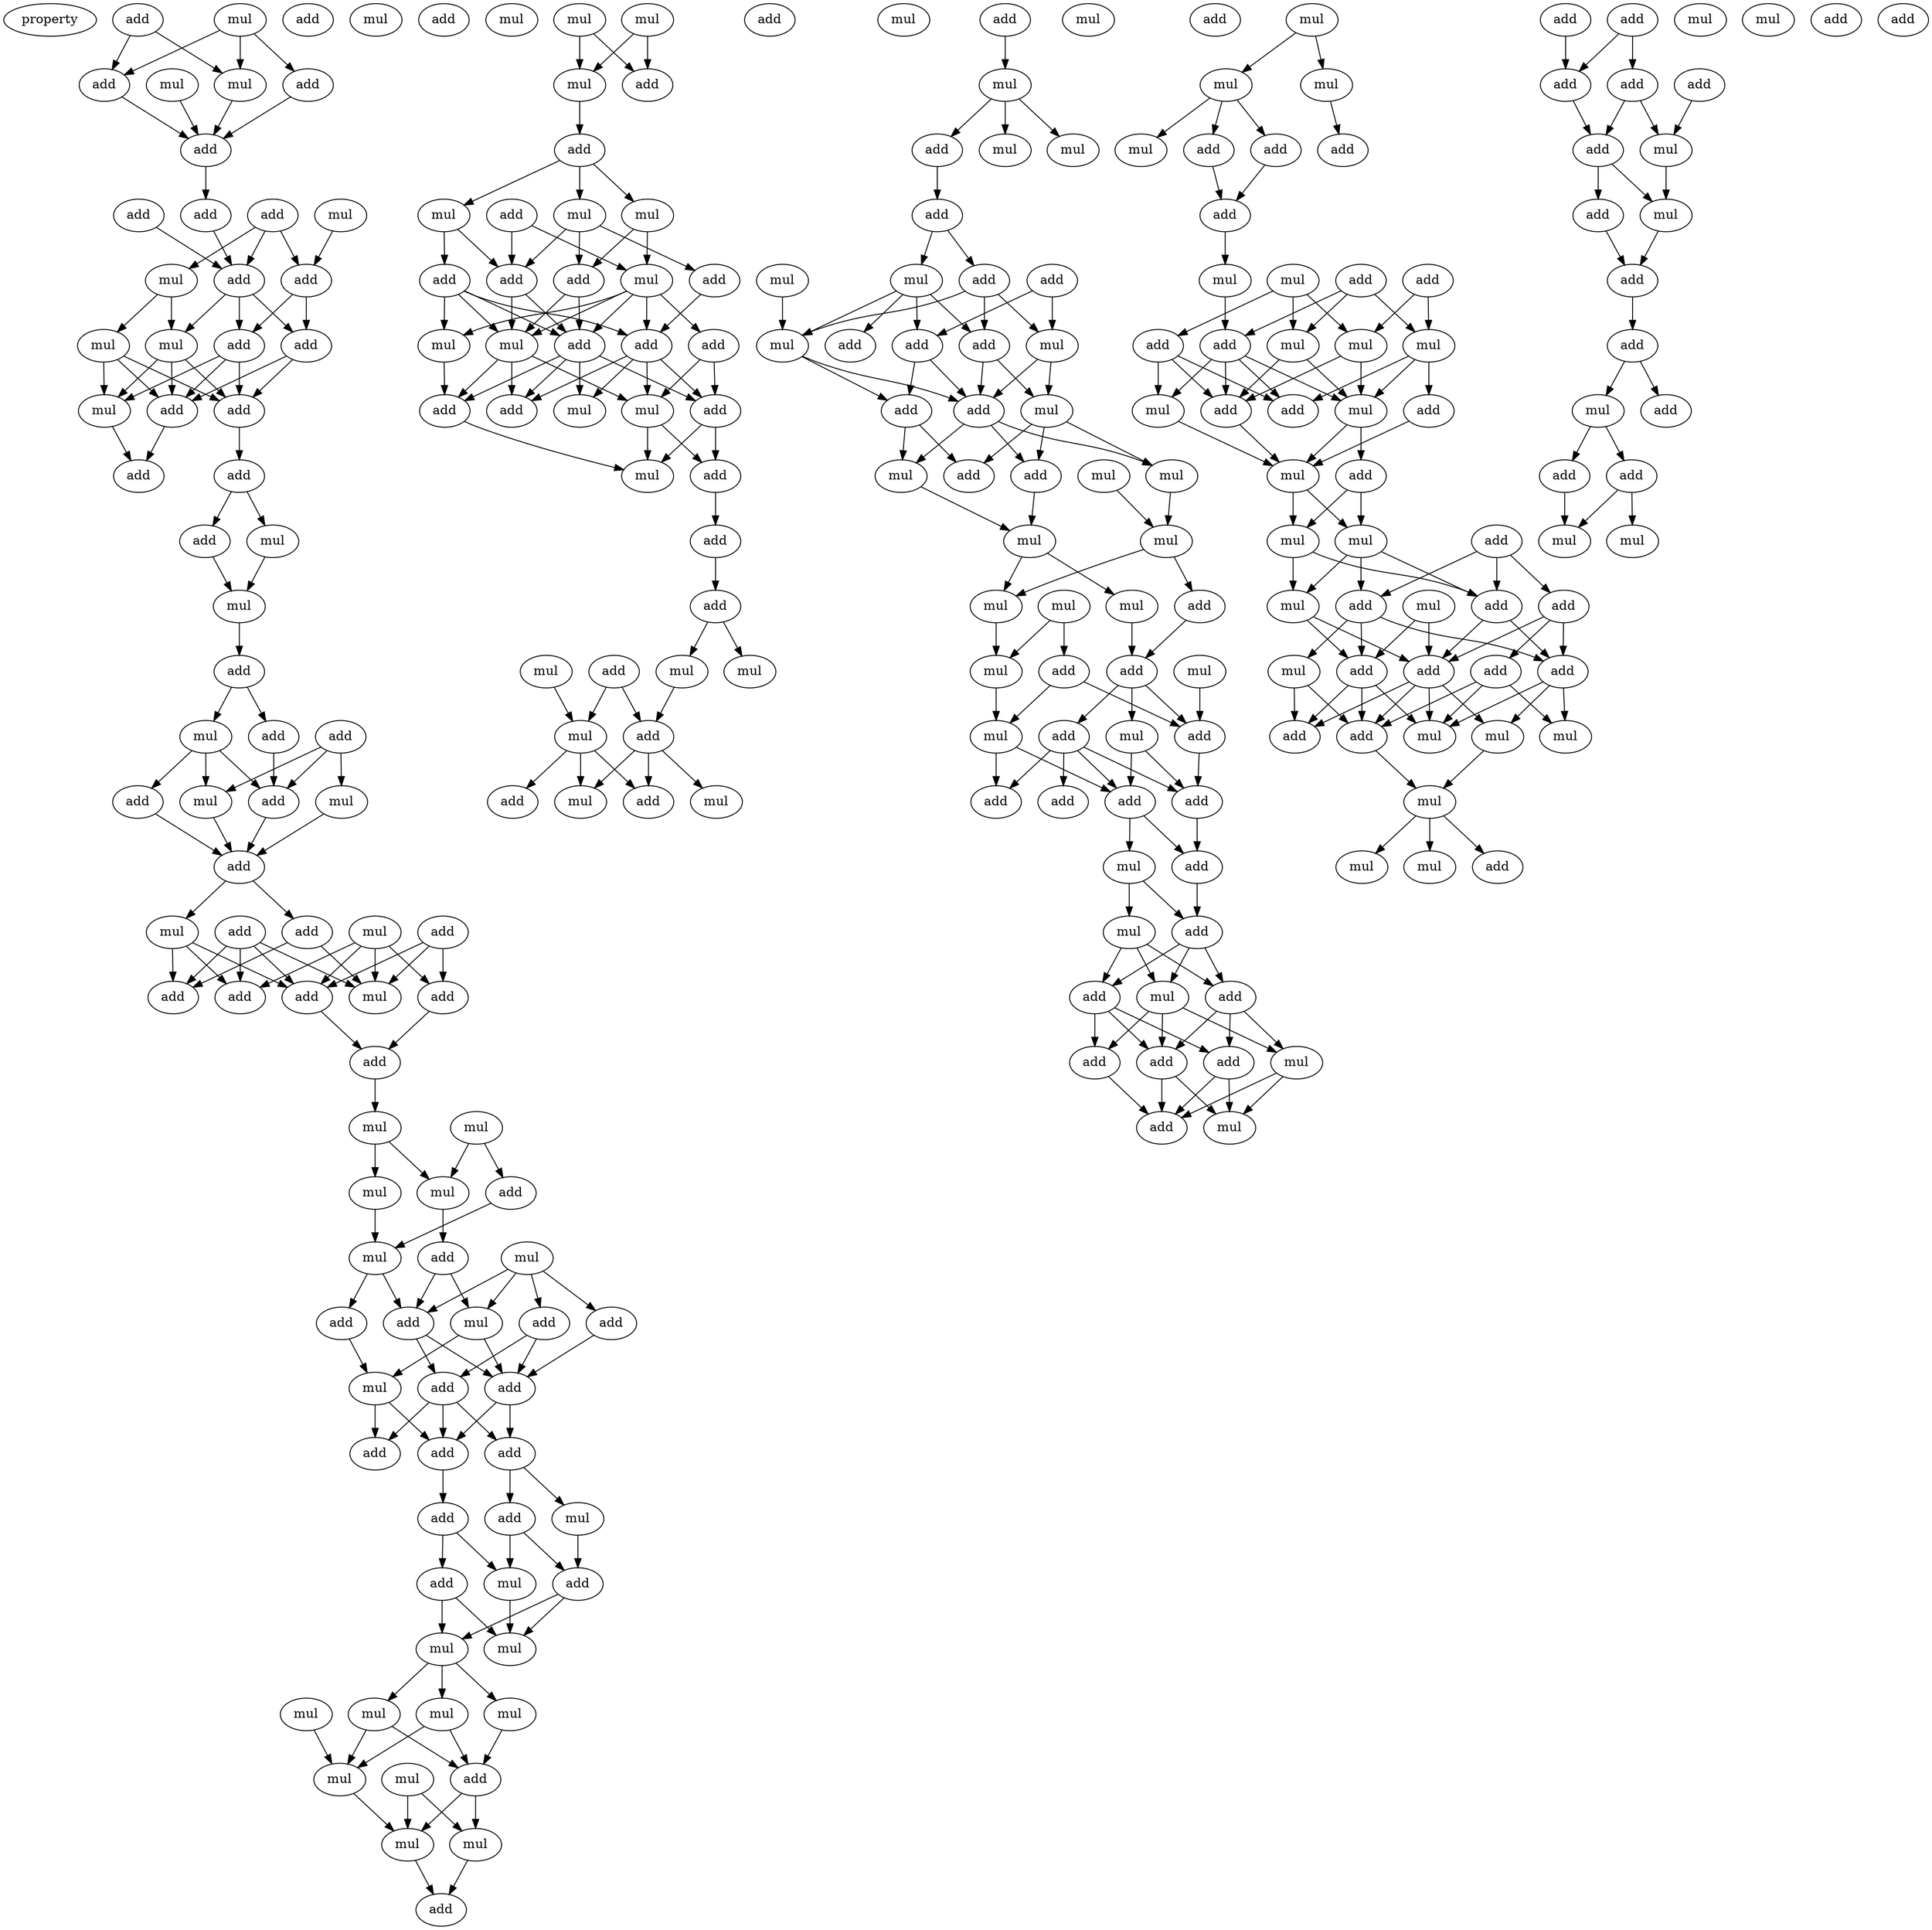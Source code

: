 digraph {
    node [fontcolor=black]
    property [mul=2,lf=1.8]
    0 [ label = add ];
    1 [ label = mul ];
    2 [ label = add ];
    3 [ label = mul ];
    4 [ label = add ];
    5 [ label = mul ];
    6 [ label = add ];
    7 [ label = add ];
    8 [ label = add ];
    9 [ label = mul ];
    10 [ label = add ];
    11 [ label = add ];
    12 [ label = mul ];
    13 [ label = add ];
    14 [ label = add ];
    15 [ label = mul ];
    16 [ label = add ];
    17 [ label = mul ];
    18 [ label = add ];
    19 [ label = mul ];
    20 [ label = add ];
    21 [ label = add ];
    22 [ label = add ];
    23 [ label = add ];
    24 [ label = add ];
    25 [ label = mul ];
    26 [ label = add ];
    27 [ label = mul ];
    28 [ label = mul ];
    29 [ label = add ];
    30 [ label = add ];
    31 [ label = add ];
    32 [ label = mul ];
    33 [ label = mul ];
    34 [ label = mul ];
    35 [ label = add ];
    36 [ label = add ];
    37 [ label = add ];
    38 [ label = add ];
    39 [ label = add ];
    40 [ label = mul ];
    41 [ label = add ];
    42 [ label = mul ];
    43 [ label = add ];
    44 [ label = add ];
    45 [ label = add ];
    46 [ label = add ];
    47 [ label = mul ];
    48 [ label = add ];
    49 [ label = mul ];
    50 [ label = mul ];
    51 [ label = mul ];
    52 [ label = mul ];
    53 [ label = mul ];
    54 [ label = add ];
    55 [ label = mul ];
    56 [ label = mul ];
    57 [ label = add ];
    58 [ label = add ];
    59 [ label = mul ];
    60 [ label = add ];
    61 [ label = add ];
    62 [ label = add ];
    63 [ label = add ];
    64 [ label = add ];
    65 [ label = mul ];
    66 [ label = add ];
    67 [ label = add ];
    68 [ label = add ];
    69 [ label = add ];
    70 [ label = add ];
    71 [ label = mul ];
    72 [ label = add ];
    73 [ label = add ];
    74 [ label = mul ];
    75 [ label = mul ];
    76 [ label = mul ];
    77 [ label = mul ];
    78 [ label = mul ];
    79 [ label = mul ];
    80 [ label = mul ];
    81 [ label = mul ];
    82 [ label = add ];
    83 [ label = mul ];
    84 [ label = mul ];
    85 [ label = mul ];
    86 [ label = add ];
    87 [ label = mul ];
    88 [ label = mul ];
    89 [ label = mul ];
    90 [ label = add ];
    91 [ label = add ];
    92 [ label = add ];
    93 [ label = mul ];
    94 [ label = mul ];
    95 [ label = mul ];
    96 [ label = add ];
    97 [ label = add ];
    98 [ label = add ];
    99 [ label = add ];
    100 [ label = add ];
    101 [ label = mul ];
    102 [ label = add ];
    103 [ label = mul ];
    104 [ label = add ];
    105 [ label = add ];
    106 [ label = mul ];
    107 [ label = mul ];
    108 [ label = add ];
    109 [ label = add ];
    110 [ label = add ];
    111 [ label = mul ];
    112 [ label = add ];
    113 [ label = mul ];
    114 [ label = add ];
    115 [ label = mul ];
    116 [ label = add ];
    117 [ label = mul ];
    118 [ label = mul ];
    119 [ label = add ];
    120 [ label = mul ];
    121 [ label = mul ];
    122 [ label = add ];
    123 [ label = mul ];
    124 [ label = mul ];
    125 [ label = add ];
    126 [ label = add ];
    127 [ label = add ];
    128 [ label = mul ];
    129 [ label = add ];
    130 [ label = mul ];
    131 [ label = mul ];
    132 [ label = mul ];
    133 [ label = add ];
    134 [ label = mul ];
    135 [ label = mul ];
    136 [ label = add ];
    137 [ label = add ];
    138 [ label = mul ];
    139 [ label = add ];
    140 [ label = add ];
    141 [ label = add ];
    142 [ label = mul ];
    143 [ label = add ];
    144 [ label = mul ];
    145 [ label = add ];
    146 [ label = mul ];
    147 [ label = mul ];
    148 [ label = mul ];
    149 [ label = add ];
    150 [ label = add ];
    151 [ label = mul ];
    152 [ label = mul ];
    153 [ label = mul ];
    154 [ label = mul ];
    155 [ label = mul ];
    156 [ label = add ];
    157 [ label = add ];
    158 [ label = add ];
    159 [ label = mul ];
    160 [ label = mul ];
    161 [ label = add ];
    162 [ label = add ];
    163 [ label = mul ];
    164 [ label = mul ];
    165 [ label = add ];
    166 [ label = add ];
    167 [ label = add ];
    168 [ label = add ];
    169 [ label = add ];
    170 [ label = mul ];
    171 [ label = add ];
    172 [ label = mul ];
    173 [ label = mul ];
    174 [ label = add ];
    175 [ label = add ];
    176 [ label = add ];
    177 [ label = add ];
    178 [ label = add ];
    179 [ label = mul ];
    180 [ label = add ];
    181 [ label = mul ];
    182 [ label = add ];
    183 [ label = mul ];
    184 [ label = mul ];
    185 [ label = mul ];
    186 [ label = mul ];
    187 [ label = add ];
    188 [ label = add ];
    189 [ label = add ];
    190 [ label = add ];
    191 [ label = add ];
    192 [ label = mul ];
    193 [ label = add ];
    194 [ label = mul ];
    195 [ label = mul ];
    196 [ label = mul ];
    197 [ label = mul ];
    198 [ label = add ];
    199 [ label = add ];
    200 [ label = add ];
    201 [ label = add ];
    202 [ label = mul ];
    203 [ label = mul ];
    204 [ label = add ];
    205 [ label = mul ];
    206 [ label = add ];
    207 [ label = add ];
    208 [ label = mul ];
    209 [ label = mul ];
    210 [ label = add ];
    211 [ label = mul ];
    212 [ label = mul ];
    213 [ label = add ];
    214 [ label = add ];
    215 [ label = add ];
    216 [ label = add ];
    217 [ label = mul ];
    218 [ label = add ];
    219 [ label = add ];
    220 [ label = add ];
    221 [ label = mul ];
    222 [ label = mul ];
    223 [ label = add ];
    224 [ label = mul ];
    225 [ label = mul ];
    226 [ label = mul ];
    227 [ label = mul ];
    228 [ label = add ];
    229 [ label = add ];
    230 [ label = add ];
    231 [ label = add ];
    232 [ label = add ];
    233 [ label = mul ];
    234 [ label = add ];
    235 [ label = mul ];
    236 [ label = add ];
    237 [ label = mul ];
    238 [ label = add ];
    239 [ label = add ];
    240 [ label = mul ];
    241 [ label = add ];
    242 [ label = mul ];
    243 [ label = add ];
    244 [ label = add ];
    245 [ label = add ];
    246 [ label = add ];
    247 [ label = mul ];
    248 [ label = mul ];
    249 [ label = add ];
    0 -> 2 [ name = 0 ];
    0 -> 5 [ name = 1 ];
    1 -> 2 [ name = 2 ];
    1 -> 5 [ name = 3 ];
    1 -> 6 [ name = 4 ];
    2 -> 7 [ name = 5 ];
    3 -> 7 [ name = 6 ];
    5 -> 7 [ name = 7 ];
    6 -> 7 [ name = 8 ];
    7 -> 10 [ name = 9 ];
    8 -> 14 [ name = 10 ];
    9 -> 13 [ name = 11 ];
    10 -> 14 [ name = 12 ];
    11 -> 12 [ name = 13 ];
    11 -> 13 [ name = 14 ];
    11 -> 14 [ name = 15 ];
    12 -> 15 [ name = 16 ];
    12 -> 17 [ name = 17 ];
    13 -> 16 [ name = 18 ];
    13 -> 18 [ name = 19 ];
    14 -> 15 [ name = 20 ];
    14 -> 16 [ name = 21 ];
    14 -> 18 [ name = 22 ];
    15 -> 19 [ name = 23 ];
    15 -> 20 [ name = 24 ];
    15 -> 21 [ name = 25 ];
    16 -> 20 [ name = 26 ];
    16 -> 21 [ name = 27 ];
    17 -> 19 [ name = 28 ];
    17 -> 20 [ name = 29 ];
    17 -> 21 [ name = 30 ];
    18 -> 19 [ name = 31 ];
    18 -> 20 [ name = 32 ];
    18 -> 21 [ name = 33 ];
    19 -> 23 [ name = 34 ];
    20 -> 23 [ name = 35 ];
    21 -> 22 [ name = 36 ];
    22 -> 24 [ name = 37 ];
    22 -> 27 [ name = 38 ];
    24 -> 28 [ name = 39 ];
    27 -> 28 [ name = 40 ];
    28 -> 29 [ name = 41 ];
    29 -> 31 [ name = 42 ];
    29 -> 32 [ name = 43 ];
    30 -> 33 [ name = 44 ];
    30 -> 34 [ name = 45 ];
    30 -> 35 [ name = 46 ];
    31 -> 35 [ name = 47 ];
    32 -> 34 [ name = 48 ];
    32 -> 35 [ name = 49 ];
    32 -> 36 [ name = 50 ];
    33 -> 37 [ name = 51 ];
    34 -> 37 [ name = 52 ];
    35 -> 37 [ name = 53 ];
    36 -> 37 [ name = 54 ];
    37 -> 38 [ name = 55 ];
    37 -> 40 [ name = 56 ];
    38 -> 46 [ name = 57 ];
    38 -> 47 [ name = 58 ];
    39 -> 43 [ name = 59 ];
    39 -> 44 [ name = 60 ];
    39 -> 47 [ name = 61 ];
    40 -> 44 [ name = 62 ];
    40 -> 45 [ name = 63 ];
    40 -> 46 [ name = 64 ];
    41 -> 44 [ name = 65 ];
    41 -> 45 [ name = 66 ];
    41 -> 46 [ name = 67 ];
    41 -> 47 [ name = 68 ];
    42 -> 43 [ name = 69 ];
    42 -> 44 [ name = 70 ];
    42 -> 45 [ name = 71 ];
    42 -> 47 [ name = 72 ];
    43 -> 48 [ name = 73 ];
    44 -> 48 [ name = 74 ];
    48 -> 51 [ name = 75 ];
    49 -> 53 [ name = 76 ];
    49 -> 54 [ name = 77 ];
    51 -> 52 [ name = 78 ];
    51 -> 53 [ name = 79 ];
    52 -> 55 [ name = 80 ];
    53 -> 57 [ name = 81 ];
    54 -> 55 [ name = 82 ];
    55 -> 58 [ name = 83 ];
    55 -> 61 [ name = 84 ];
    56 -> 58 [ name = 85 ];
    56 -> 59 [ name = 86 ];
    56 -> 60 [ name = 87 ];
    56 -> 62 [ name = 88 ];
    57 -> 58 [ name = 89 ];
    57 -> 59 [ name = 90 ];
    58 -> 63 [ name = 91 ];
    58 -> 64 [ name = 92 ];
    59 -> 64 [ name = 93 ];
    59 -> 65 [ name = 94 ];
    60 -> 63 [ name = 95 ];
    60 -> 64 [ name = 96 ];
    61 -> 65 [ name = 97 ];
    62 -> 64 [ name = 98 ];
    63 -> 66 [ name = 99 ];
    63 -> 67 [ name = 100 ];
    63 -> 68 [ name = 101 ];
    64 -> 66 [ name = 102 ];
    64 -> 68 [ name = 103 ];
    65 -> 66 [ name = 104 ];
    65 -> 67 [ name = 105 ];
    66 -> 69 [ name = 106 ];
    68 -> 70 [ name = 107 ];
    68 -> 71 [ name = 108 ];
    69 -> 72 [ name = 109 ];
    69 -> 74 [ name = 110 ];
    70 -> 73 [ name = 111 ];
    70 -> 74 [ name = 112 ];
    71 -> 73 [ name = 113 ];
    72 -> 75 [ name = 114 ];
    72 -> 76 [ name = 115 ];
    73 -> 75 [ name = 116 ];
    73 -> 76 [ name = 117 ];
    74 -> 75 [ name = 118 ];
    76 -> 78 [ name = 119 ];
    76 -> 79 [ name = 120 ];
    76 -> 80 [ name = 121 ];
    77 -> 83 [ name = 122 ];
    78 -> 82 [ name = 123 ];
    78 -> 83 [ name = 124 ];
    79 -> 82 [ name = 125 ];
    79 -> 83 [ name = 126 ];
    80 -> 82 [ name = 127 ];
    81 -> 84 [ name = 128 ];
    81 -> 85 [ name = 129 ];
    82 -> 84 [ name = 130 ];
    82 -> 85 [ name = 131 ];
    83 -> 85 [ name = 132 ];
    84 -> 86 [ name = 133 ];
    85 -> 86 [ name = 134 ];
    87 -> 89 [ name = 135 ];
    87 -> 90 [ name = 136 ];
    88 -> 89 [ name = 137 ];
    88 -> 90 [ name = 138 ];
    89 -> 92 [ name = 139 ];
    92 -> 93 [ name = 140 ];
    92 -> 94 [ name = 141 ];
    92 -> 95 [ name = 142 ];
    93 -> 97 [ name = 143 ];
    93 -> 98 [ name = 144 ];
    93 -> 100 [ name = 145 ];
    94 -> 98 [ name = 146 ];
    94 -> 101 [ name = 147 ];
    95 -> 99 [ name = 148 ];
    95 -> 100 [ name = 149 ];
    96 -> 100 [ name = 150 ];
    96 -> 101 [ name = 151 ];
    97 -> 104 [ name = 152 ];
    98 -> 102 [ name = 153 ];
    98 -> 106 [ name = 154 ];
    99 -> 102 [ name = 155 ];
    99 -> 103 [ name = 156 ];
    99 -> 104 [ name = 157 ];
    99 -> 106 [ name = 158 ];
    100 -> 102 [ name = 159 ];
    100 -> 106 [ name = 160 ];
    101 -> 102 [ name = 161 ];
    101 -> 103 [ name = 162 ];
    101 -> 104 [ name = 163 ];
    101 -> 105 [ name = 164 ];
    101 -> 106 [ name = 165 ];
    102 -> 108 [ name = 166 ];
    102 -> 109 [ name = 167 ];
    102 -> 110 [ name = 168 ];
    102 -> 111 [ name = 169 ];
    103 -> 108 [ name = 170 ];
    104 -> 107 [ name = 171 ];
    104 -> 109 [ name = 172 ];
    104 -> 110 [ name = 173 ];
    104 -> 111 [ name = 174 ];
    105 -> 107 [ name = 175 ];
    105 -> 109 [ name = 176 ];
    106 -> 107 [ name = 177 ];
    106 -> 108 [ name = 178 ];
    106 -> 110 [ name = 179 ];
    107 -> 112 [ name = 180 ];
    107 -> 113 [ name = 181 ];
    108 -> 113 [ name = 182 ];
    109 -> 112 [ name = 183 ];
    109 -> 113 [ name = 184 ];
    112 -> 114 [ name = 185 ];
    114 -> 116 [ name = 186 ];
    116 -> 117 [ name = 187 ];
    116 -> 118 [ name = 188 ];
    117 -> 122 [ name = 189 ];
    119 -> 121 [ name = 190 ];
    119 -> 122 [ name = 191 ];
    120 -> 121 [ name = 192 ];
    121 -> 123 [ name = 193 ];
    121 -> 126 [ name = 194 ];
    121 -> 127 [ name = 195 ];
    122 -> 123 [ name = 196 ];
    122 -> 124 [ name = 197 ];
    122 -> 126 [ name = 198 ];
    125 -> 128 [ name = 199 ];
    128 -> 129 [ name = 200 ];
    128 -> 130 [ name = 201 ];
    128 -> 131 [ name = 202 ];
    129 -> 133 [ name = 203 ];
    133 -> 135 [ name = 204 ];
    133 -> 136 [ name = 205 ];
    134 -> 138 [ name = 206 ];
    135 -> 138 [ name = 207 ];
    135 -> 139 [ name = 208 ];
    135 -> 140 [ name = 209 ];
    135 -> 141 [ name = 210 ];
    136 -> 138 [ name = 211 ];
    136 -> 141 [ name = 212 ];
    136 -> 142 [ name = 213 ];
    137 -> 139 [ name = 214 ];
    137 -> 142 [ name = 215 ];
    138 -> 143 [ name = 216 ];
    138 -> 145 [ name = 217 ];
    139 -> 143 [ name = 218 ];
    139 -> 145 [ name = 219 ];
    141 -> 144 [ name = 220 ];
    141 -> 145 [ name = 221 ];
    142 -> 144 [ name = 222 ];
    142 -> 145 [ name = 223 ];
    143 -> 148 [ name = 224 ];
    143 -> 150 [ name = 225 ];
    144 -> 147 [ name = 226 ];
    144 -> 149 [ name = 227 ];
    144 -> 150 [ name = 228 ];
    145 -> 147 [ name = 229 ];
    145 -> 148 [ name = 230 ];
    145 -> 149 [ name = 231 ];
    146 -> 151 [ name = 232 ];
    147 -> 151 [ name = 233 ];
    148 -> 152 [ name = 234 ];
    149 -> 152 [ name = 235 ];
    151 -> 154 [ name = 236 ];
    151 -> 156 [ name = 237 ];
    152 -> 154 [ name = 238 ];
    152 -> 155 [ name = 239 ];
    153 -> 158 [ name = 240 ];
    153 -> 160 [ name = 241 ];
    154 -> 160 [ name = 242 ];
    155 -> 157 [ name = 243 ];
    156 -> 157 [ name = 244 ];
    157 -> 161 [ name = 245 ];
    157 -> 162 [ name = 246 ];
    157 -> 163 [ name = 247 ];
    158 -> 161 [ name = 248 ];
    158 -> 164 [ name = 249 ];
    159 -> 161 [ name = 250 ];
    160 -> 164 [ name = 251 ];
    161 -> 167 [ name = 252 ];
    162 -> 165 [ name = 253 ];
    162 -> 166 [ name = 254 ];
    162 -> 167 [ name = 255 ];
    162 -> 168 [ name = 256 ];
    163 -> 167 [ name = 257 ];
    163 -> 168 [ name = 258 ];
    164 -> 166 [ name = 259 ];
    164 -> 168 [ name = 260 ];
    167 -> 169 [ name = 261 ];
    168 -> 169 [ name = 262 ];
    168 -> 170 [ name = 263 ];
    169 -> 171 [ name = 264 ];
    170 -> 171 [ name = 265 ];
    170 -> 172 [ name = 266 ];
    171 -> 173 [ name = 267 ];
    171 -> 174 [ name = 268 ];
    171 -> 175 [ name = 269 ];
    172 -> 173 [ name = 270 ];
    172 -> 174 [ name = 271 ];
    172 -> 175 [ name = 272 ];
    173 -> 176 [ name = 273 ];
    173 -> 178 [ name = 274 ];
    173 -> 179 [ name = 275 ];
    174 -> 177 [ name = 276 ];
    174 -> 178 [ name = 277 ];
    174 -> 179 [ name = 278 ];
    175 -> 176 [ name = 279 ];
    175 -> 177 [ name = 280 ];
    175 -> 178 [ name = 281 ];
    176 -> 180 [ name = 282 ];
    177 -> 180 [ name = 283 ];
    177 -> 181 [ name = 284 ];
    178 -> 180 [ name = 285 ];
    178 -> 181 [ name = 286 ];
    179 -> 180 [ name = 287 ];
    179 -> 181 [ name = 288 ];
    183 -> 184 [ name = 289 ];
    183 -> 185 [ name = 290 ];
    184 -> 186 [ name = 291 ];
    184 -> 188 [ name = 292 ];
    184 -> 189 [ name = 293 ];
    185 -> 187 [ name = 294 ];
    188 -> 190 [ name = 295 ];
    189 -> 190 [ name = 296 ];
    190 -> 194 [ name = 297 ];
    191 -> 195 [ name = 298 ];
    191 -> 196 [ name = 299 ];
    191 -> 199 [ name = 300 ];
    192 -> 196 [ name = 301 ];
    192 -> 197 [ name = 302 ];
    192 -> 198 [ name = 303 ];
    193 -> 195 [ name = 304 ];
    193 -> 197 [ name = 305 ];
    194 -> 199 [ name = 306 ];
    195 -> 201 [ name = 307 ];
    195 -> 202 [ name = 308 ];
    195 -> 204 [ name = 309 ];
    196 -> 200 [ name = 310 ];
    196 -> 202 [ name = 311 ];
    197 -> 200 [ name = 312 ];
    197 -> 202 [ name = 313 ];
    198 -> 200 [ name = 314 ];
    198 -> 203 [ name = 315 ];
    198 -> 204 [ name = 316 ];
    199 -> 200 [ name = 317 ];
    199 -> 202 [ name = 318 ];
    199 -> 203 [ name = 319 ];
    199 -> 204 [ name = 320 ];
    200 -> 205 [ name = 321 ];
    201 -> 205 [ name = 322 ];
    202 -> 205 [ name = 323 ];
    202 -> 206 [ name = 324 ];
    203 -> 205 [ name = 325 ];
    205 -> 208 [ name = 326 ];
    205 -> 209 [ name = 327 ];
    206 -> 208 [ name = 328 ];
    206 -> 209 [ name = 329 ];
    207 -> 210 [ name = 330 ];
    207 -> 213 [ name = 331 ];
    207 -> 214 [ name = 332 ];
    208 -> 210 [ name = 333 ];
    208 -> 212 [ name = 334 ];
    208 -> 214 [ name = 335 ];
    209 -> 210 [ name = 336 ];
    209 -> 212 [ name = 337 ];
    210 -> 215 [ name = 338 ];
    210 -> 216 [ name = 339 ];
    211 -> 215 [ name = 340 ];
    211 -> 219 [ name = 341 ];
    212 -> 215 [ name = 342 ];
    212 -> 219 [ name = 343 ];
    213 -> 215 [ name = 344 ];
    213 -> 216 [ name = 345 ];
    213 -> 218 [ name = 346 ];
    214 -> 216 [ name = 347 ];
    214 -> 217 [ name = 348 ];
    214 -> 219 [ name = 349 ];
    215 -> 220 [ name = 350 ];
    215 -> 221 [ name = 351 ];
    215 -> 223 [ name = 352 ];
    215 -> 224 [ name = 353 ];
    216 -> 221 [ name = 354 ];
    216 -> 222 [ name = 355 ];
    216 -> 224 [ name = 356 ];
    217 -> 220 [ name = 357 ];
    217 -> 223 [ name = 358 ];
    218 -> 221 [ name = 359 ];
    218 -> 222 [ name = 360 ];
    218 -> 223 [ name = 361 ];
    219 -> 220 [ name = 362 ];
    219 -> 221 [ name = 363 ];
    219 -> 223 [ name = 364 ];
    223 -> 225 [ name = 365 ];
    224 -> 225 [ name = 366 ];
    225 -> 226 [ name = 367 ];
    225 -> 227 [ name = 368 ];
    225 -> 228 [ name = 369 ];
    229 -> 231 [ name = 370 ];
    229 -> 232 [ name = 371 ];
    230 -> 231 [ name = 372 ];
    231 -> 236 [ name = 373 ];
    232 -> 235 [ name = 374 ];
    232 -> 236 [ name = 375 ];
    234 -> 235 [ name = 376 ];
    235 -> 237 [ name = 377 ];
    236 -> 237 [ name = 378 ];
    236 -> 238 [ name = 379 ];
    237 -> 239 [ name = 380 ];
    238 -> 239 [ name = 381 ];
    239 -> 241 [ name = 382 ];
    241 -> 242 [ name = 383 ];
    241 -> 243 [ name = 384 ];
    242 -> 244 [ name = 385 ];
    242 -> 245 [ name = 386 ];
    244 -> 247 [ name = 387 ];
    244 -> 248 [ name = 388 ];
    245 -> 247 [ name = 389 ];
}
